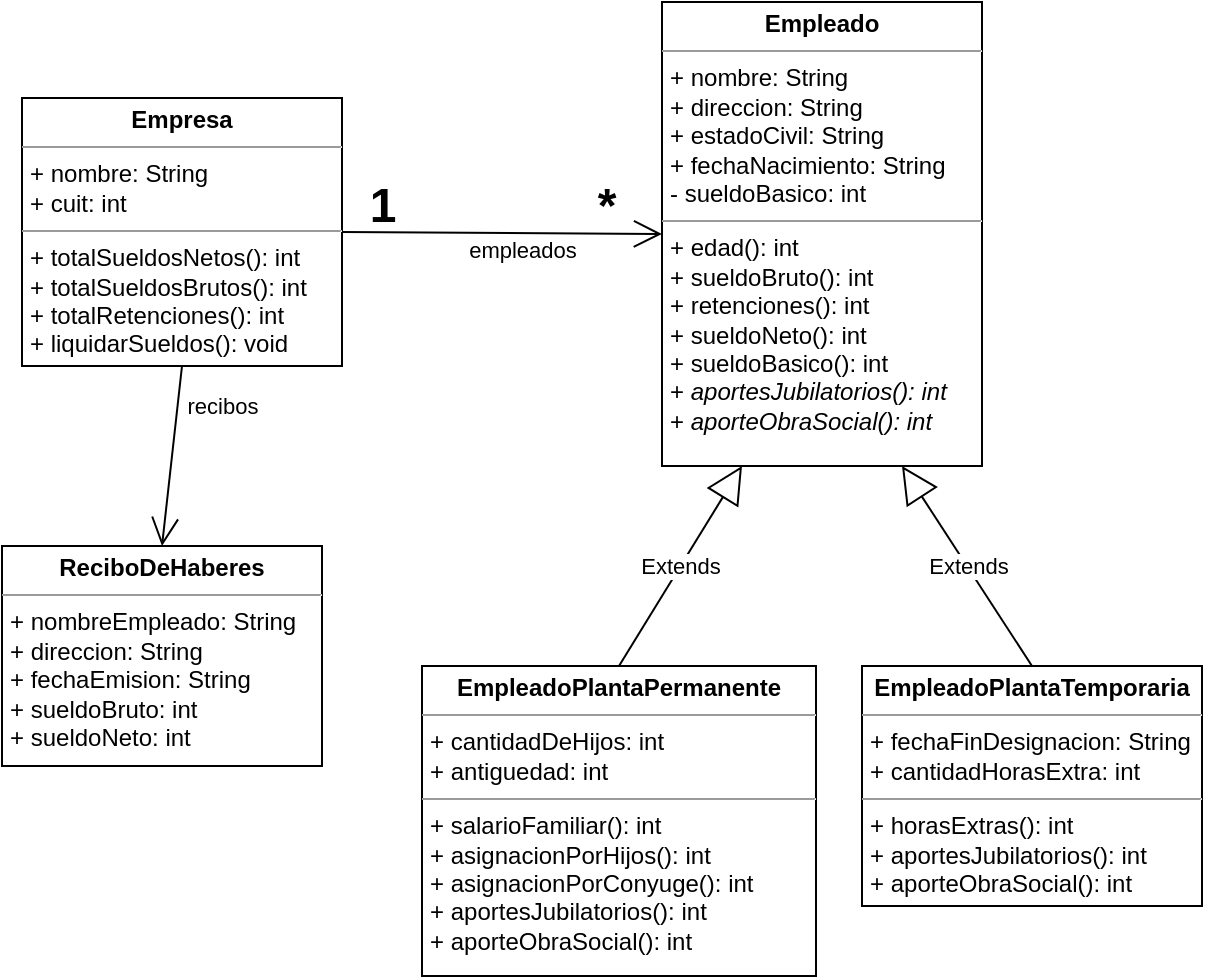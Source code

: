 <mxfile version="21.7.1" type="device">
  <diagram name="Página-1" id="1-y-Hrdo58m1orDdPdQb">
    <mxGraphModel dx="608" dy="511" grid="1" gridSize="10" guides="1" tooltips="1" connect="1" arrows="1" fold="1" page="1" pageScale="1" pageWidth="827" pageHeight="1169" math="0" shadow="0">
      <root>
        <mxCell id="0" />
        <mxCell id="1" parent="0" />
        <mxCell id="Y8PdI05iUQ7dpx5p2A83-1" value="&lt;p style=&quot;margin:0px;margin-top:4px;text-align:center;&quot;&gt;&lt;b&gt;Empresa&lt;/b&gt;&lt;/p&gt;&lt;hr size=&quot;1&quot;&gt;&lt;p style=&quot;margin:0px;margin-left:4px;&quot;&gt;+ nombre: String&lt;/p&gt;&lt;p style=&quot;margin:0px;margin-left:4px;&quot;&gt;+ cuit: int&lt;/p&gt;&lt;hr size=&quot;1&quot;&gt;&lt;p style=&quot;margin:0px;margin-left:4px;&quot;&gt;+ totalSueldosNetos(): int&lt;/p&gt;&lt;p style=&quot;margin:0px;margin-left:4px;&quot;&gt;+ totalSueldosBrutos(): int&lt;br&gt;&lt;/p&gt;&lt;p style=&quot;margin:0px;margin-left:4px;&quot;&gt;+ totalRetenciones(): int&lt;br&gt;&lt;/p&gt;&lt;p style=&quot;margin:0px;margin-left:4px;&quot;&gt;+ liquidarSueldos(): void&lt;/p&gt;" style="verticalAlign=top;align=left;overflow=fill;fontSize=12;fontFamily=Helvetica;html=1;whiteSpace=wrap;" vertex="1" parent="1">
          <mxGeometry x="30" y="186" width="160" height="134" as="geometry" />
        </mxCell>
        <mxCell id="Y8PdI05iUQ7dpx5p2A83-7" value="" style="endArrow=open;endFill=1;endSize=12;html=1;rounded=0;exitX=1;exitY=0.5;exitDx=0;exitDy=0;entryX=0;entryY=0.5;entryDx=0;entryDy=0;" edge="1" parent="1" source="Y8PdI05iUQ7dpx5p2A83-1" target="Y8PdI05iUQ7dpx5p2A83-10">
          <mxGeometry width="160" relative="1" as="geometry">
            <mxPoint x="610" y="340" as="sourcePoint" />
            <mxPoint x="340" y="229" as="targetPoint" />
          </mxGeometry>
        </mxCell>
        <mxCell id="Y8PdI05iUQ7dpx5p2A83-8" value="empleados" style="edgeLabel;html=1;align=center;verticalAlign=middle;resizable=0;points=[];" vertex="1" connectable="0" parent="Y8PdI05iUQ7dpx5p2A83-7">
          <mxGeometry x="-0.517" y="2" relative="1" as="geometry">
            <mxPoint x="51" y="11" as="offset" />
          </mxGeometry>
        </mxCell>
        <mxCell id="Y8PdI05iUQ7dpx5p2A83-10" value="&lt;p style=&quot;margin:0px;margin-top:4px;text-align:center;&quot;&gt;&lt;b&gt;Empleado&lt;/b&gt;&lt;/p&gt;&lt;hr size=&quot;1&quot;&gt;&lt;p style=&quot;margin:0px;margin-left:4px;&quot;&gt;+ nombre: String&lt;br&gt;&lt;/p&gt;&lt;p style=&quot;margin:0px;margin-left:4px;&quot;&gt;+ direccion: String&lt;/p&gt;&lt;p style=&quot;margin:0px;margin-left:4px;&quot;&gt;+ estadoCivil: String&lt;/p&gt;&lt;p style=&quot;margin:0px;margin-left:4px;&quot;&gt;+ fechaNacimiento: String&lt;/p&gt;&lt;p style=&quot;margin:0px;margin-left:4px;&quot;&gt;- sueldoBasico: int&lt;/p&gt;&lt;hr size=&quot;1&quot;&gt;&lt;p style=&quot;margin:0px;margin-left:4px;&quot;&gt;+ edad(): int&lt;/p&gt;&lt;p style=&quot;margin:0px;margin-left:4px;&quot;&gt;+ sueldoBruto(): int&lt;/p&gt;&lt;p style=&quot;margin:0px;margin-left:4px;&quot;&gt;+ retenciones(): int&lt;/p&gt;&lt;p style=&quot;margin:0px;margin-left:4px;&quot;&gt;+ sueldoNeto(): int&lt;/p&gt;&lt;p style=&quot;margin:0px;margin-left:4px;&quot;&gt;+ sueldoBasico(): int&lt;/p&gt;&lt;p style=&quot;border-color: var(--border-color); margin: 0px 0px 0px 4px;&quot;&gt;+ &lt;i&gt;aportesJubilatorios(): int&lt;/i&gt;&lt;/p&gt;&lt;p style=&quot;border-color: var(--border-color); margin: 0px 0px 0px 4px;&quot;&gt;+ &lt;i&gt;aporteObraSocial(): int&lt;/i&gt;&lt;/p&gt;" style="verticalAlign=top;align=left;overflow=fill;fontSize=12;fontFamily=Helvetica;html=1;whiteSpace=wrap;" vertex="1" parent="1">
          <mxGeometry x="350" y="138" width="160" height="232" as="geometry" />
        </mxCell>
        <mxCell id="Y8PdI05iUQ7dpx5p2A83-12" value="&lt;p style=&quot;margin:0px;margin-top:4px;text-align:center;&quot;&gt;&lt;b&gt;EmpleadoPlantaTemporaria&lt;/b&gt;&lt;/p&gt;&lt;hr size=&quot;1&quot;&gt;&lt;p style=&quot;margin:0px;margin-left:4px;&quot;&gt;+ fechaFinDesignacion: String&lt;/p&gt;&lt;p style=&quot;margin:0px;margin-left:4px;&quot;&gt;+ cantidadHorasExtra: int&lt;/p&gt;&lt;hr style=&quot;border-color: var(--border-color);&quot; size=&quot;1&quot;&gt;&lt;p style=&quot;border-color: var(--border-color); margin: 0px 0px 0px 4px;&quot;&gt;+ horasExtras(): int&lt;/p&gt;&lt;p style=&quot;border-color: var(--border-color); margin: 0px 0px 0px 4px;&quot;&gt;+ aportesJubilatorios(): int&lt;/p&gt;&lt;p style=&quot;border-color: var(--border-color); margin: 0px 0px 0px 4px;&quot;&gt;+ aporteObraSocial(): int&lt;/p&gt;" style="verticalAlign=top;align=left;overflow=fill;fontSize=12;fontFamily=Helvetica;html=1;whiteSpace=wrap;" vertex="1" parent="1">
          <mxGeometry x="450" y="470" width="170" height="120" as="geometry" />
        </mxCell>
        <mxCell id="Y8PdI05iUQ7dpx5p2A83-13" value="Extends" style="endArrow=block;endSize=16;endFill=0;html=1;rounded=0;exitX=0.5;exitY=0;exitDx=0;exitDy=0;entryX=0.25;entryY=1;entryDx=0;entryDy=0;" edge="1" parent="1" source="Y8PdI05iUQ7dpx5p2A83-21" target="Y8PdI05iUQ7dpx5p2A83-10">
          <mxGeometry width="160" relative="1" as="geometry">
            <mxPoint x="320" y="340" as="sourcePoint" />
            <mxPoint x="480" y="340" as="targetPoint" />
          </mxGeometry>
        </mxCell>
        <mxCell id="Y8PdI05iUQ7dpx5p2A83-14" value="Extends" style="endArrow=block;endSize=16;endFill=0;html=1;rounded=0;exitX=0.5;exitY=0;exitDx=0;exitDy=0;entryX=0.75;entryY=1;entryDx=0;entryDy=0;" edge="1" parent="1" source="Y8PdI05iUQ7dpx5p2A83-12" target="Y8PdI05iUQ7dpx5p2A83-10">
          <mxGeometry width="160" relative="1" as="geometry">
            <mxPoint x="295" y="400" as="sourcePoint" />
            <mxPoint x="390" y="306" as="targetPoint" />
          </mxGeometry>
        </mxCell>
        <mxCell id="Y8PdI05iUQ7dpx5p2A83-17" style="edgeStyle=orthogonalEdgeStyle;rounded=0;orthogonalLoop=1;jettySize=auto;html=1;exitX=0.5;exitY=1;exitDx=0;exitDy=0;" edge="1" parent="1" source="Y8PdI05iUQ7dpx5p2A83-10" target="Y8PdI05iUQ7dpx5p2A83-10">
          <mxGeometry relative="1" as="geometry" />
        </mxCell>
        <mxCell id="Y8PdI05iUQ7dpx5p2A83-18" style="edgeStyle=orthogonalEdgeStyle;rounded=0;orthogonalLoop=1;jettySize=auto;html=1;exitX=0.5;exitY=1;exitDx=0;exitDy=0;" edge="1" parent="1" source="Y8PdI05iUQ7dpx5p2A83-10" target="Y8PdI05iUQ7dpx5p2A83-10">
          <mxGeometry relative="1" as="geometry" />
        </mxCell>
        <mxCell id="Y8PdI05iUQ7dpx5p2A83-19" style="edgeStyle=orthogonalEdgeStyle;rounded=0;orthogonalLoop=1;jettySize=auto;html=1;exitX=0.5;exitY=1;exitDx=0;exitDy=0;" edge="1" parent="1" source="Y8PdI05iUQ7dpx5p2A83-10" target="Y8PdI05iUQ7dpx5p2A83-10">
          <mxGeometry relative="1" as="geometry" />
        </mxCell>
        <mxCell id="Y8PdI05iUQ7dpx5p2A83-21" value="&lt;p style=&quot;margin:0px;margin-top:4px;text-align:center;&quot;&gt;&lt;b&gt;EmpleadoPlantaPermanente&lt;/b&gt;&lt;/p&gt;&lt;hr size=&quot;1&quot;&gt;&lt;p style=&quot;border-color: var(--border-color); margin: 0px 0px 0px 4px;&quot;&gt;+ cantidadDeHijos: int&lt;/p&gt;&lt;p style=&quot;border-color: var(--border-color); margin: 0px 0px 0px 4px;&quot;&gt;+ antiguedad: int&lt;/p&gt;&lt;hr size=&quot;1&quot;&gt;&lt;p style=&quot;margin:0px;margin-left:4px;&quot;&gt;+ salarioFamiliar(): int&lt;/p&gt;&lt;p style=&quot;margin:0px;margin-left:4px;&quot;&gt;+ asignacionPorHijos(): int&lt;/p&gt;&lt;p style=&quot;margin:0px;margin-left:4px;&quot;&gt;+ asignacionPorConyuge(): int&lt;/p&gt;&lt;p style=&quot;margin:0px;margin-left:4px;&quot;&gt;+ aportesJubilatorios(): int&lt;/p&gt;&lt;p style=&quot;margin:0px;margin-left:4px;&quot;&gt;+ aporteObraSocial(): int&lt;/p&gt;" style="verticalAlign=top;align=left;overflow=fill;fontSize=12;fontFamily=Helvetica;html=1;whiteSpace=wrap;" vertex="1" parent="1">
          <mxGeometry x="230" y="470" width="197" height="155" as="geometry" />
        </mxCell>
        <mxCell id="Y8PdI05iUQ7dpx5p2A83-25" value="&lt;p style=&quot;margin:0px;margin-top:4px;text-align:center;&quot;&gt;&lt;b&gt;ReciboDeHaberes&lt;/b&gt;&lt;/p&gt;&lt;hr size=&quot;1&quot;&gt;&lt;p style=&quot;margin:0px;margin-left:4px;&quot;&gt;+ nombreEmpleado: String&lt;/p&gt;&lt;p style=&quot;margin:0px;margin-left:4px;&quot;&gt;+ direccion: String&lt;/p&gt;&lt;p style=&quot;margin:0px;margin-left:4px;&quot;&gt;+ fechaEmision: String&lt;/p&gt;&lt;p style=&quot;margin:0px;margin-left:4px;&quot;&gt;+ sueldoBruto: int&lt;/p&gt;&lt;p style=&quot;margin:0px;margin-left:4px;&quot;&gt;+ sueldoNeto: int&lt;/p&gt;" style="verticalAlign=top;align=left;overflow=fill;fontSize=12;fontFamily=Helvetica;html=1;whiteSpace=wrap;" vertex="1" parent="1">
          <mxGeometry x="20" y="410" width="160" height="110" as="geometry" />
        </mxCell>
        <mxCell id="Y8PdI05iUQ7dpx5p2A83-26" value="" style="endArrow=open;endFill=1;endSize=12;html=1;rounded=0;exitX=0.5;exitY=1;exitDx=0;exitDy=0;entryX=0.5;entryY=0;entryDx=0;entryDy=0;" edge="1" parent="1" source="Y8PdI05iUQ7dpx5p2A83-1" target="Y8PdI05iUQ7dpx5p2A83-25">
          <mxGeometry width="160" relative="1" as="geometry">
            <mxPoint x="110.08" y="320.0" as="sourcePoint" />
            <mxPoint x="100" y="410" as="targetPoint" />
          </mxGeometry>
        </mxCell>
        <mxCell id="Y8PdI05iUQ7dpx5p2A83-27" value="recibos" style="edgeLabel;html=1;align=center;verticalAlign=middle;resizable=0;points=[];" vertex="1" connectable="0" parent="Y8PdI05iUQ7dpx5p2A83-26">
          <mxGeometry x="-0.517" y="2" relative="1" as="geometry">
            <mxPoint x="20" y="-2" as="offset" />
          </mxGeometry>
        </mxCell>
        <mxCell id="Y8PdI05iUQ7dpx5p2A83-28" value="1" style="text;strokeColor=none;fillColor=none;html=1;fontSize=24;fontStyle=1;verticalAlign=middle;align=center;" vertex="1" parent="1">
          <mxGeometry x="200" y="230" width="20" height="20" as="geometry" />
        </mxCell>
        <mxCell id="Y8PdI05iUQ7dpx5p2A83-29" value="*" style="text;strokeColor=none;fillColor=none;html=1;fontSize=24;fontStyle=1;verticalAlign=middle;align=center;" vertex="1" parent="1">
          <mxGeometry x="307" y="230" width="30" height="20" as="geometry" />
        </mxCell>
      </root>
    </mxGraphModel>
  </diagram>
</mxfile>
